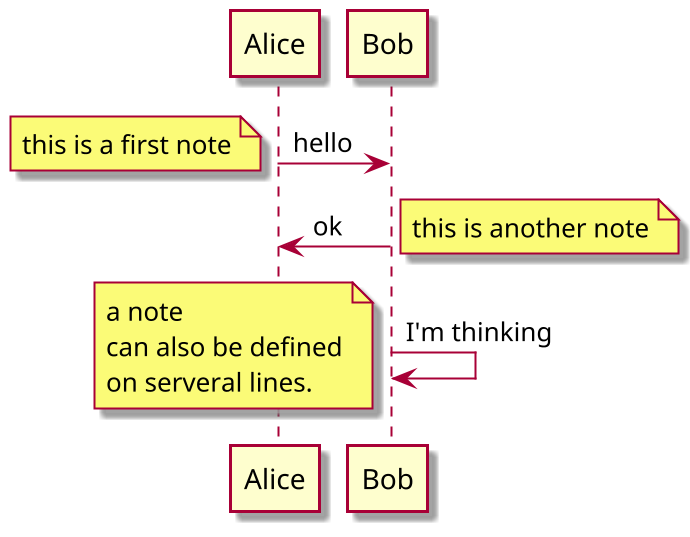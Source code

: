 @startuml Notes On Messages
skin rose
scale 2
/'
It is possible to put notes on message using the note left or
note right keywords just after the message.
You can have a multi-line note using the end note keywords.
'/
Alice -> Bob : hello
note left: this is a first note

Bob -> Alice : ok
note right: this is another note

Bob -> Bob : I'm thinking
note left
a note
can also be defined
on serveral lines.
end note
@enduml
